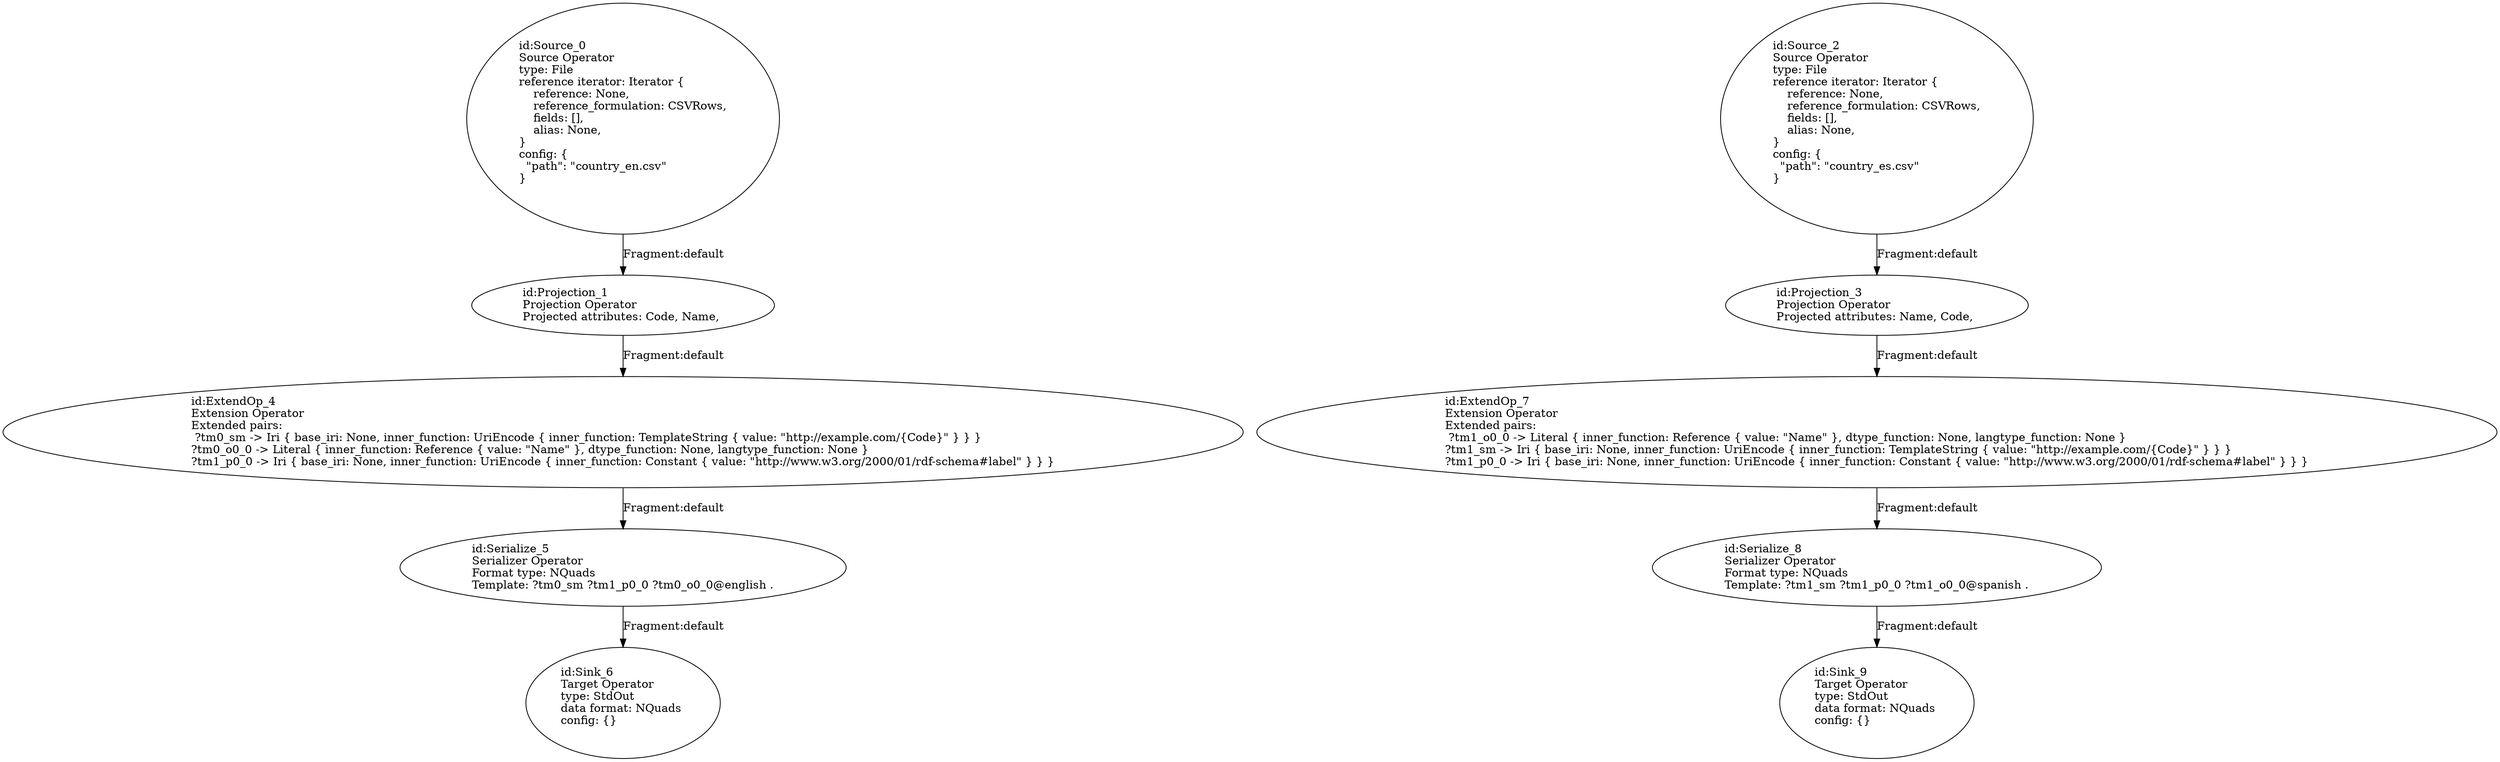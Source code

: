 digraph {
    0 [ label = "id:Source_0 \lSource Operator\ltype: File \lreference iterator: Iterator {\l    reference: None,\l    reference_formulation: CSVRows,\l    fields: [],\l    alias: None,\l} \lconfig: {\l  \"path\": \"country_en.csv\"\l}\l             " ]
    1 [ label = "id:Projection_1 \lProjection Operator\lProjected attributes: Code, Name, " ]
    2 [ label = "id:Source_2 \lSource Operator\ltype: File \lreference iterator: Iterator {\l    reference: None,\l    reference_formulation: CSVRows,\l    fields: [],\l    alias: None,\l} \lconfig: {\l  \"path\": \"country_es.csv\"\l}\l             " ]
    3 [ label = "id:Projection_3 \lProjection Operator\lProjected attributes: Name, Code, " ]
    4 [ label = "id:ExtendOp_4 \lExtension Operator\lExtended pairs: \l ?tm0_sm -> Iri { base_iri: None, inner_function: UriEncode { inner_function: TemplateString { value: \"http://example.com/{Code}\" } } }\l?tm0_o0_0 -> Literal { inner_function: Reference { value: \"Name\" }, dtype_function: None, langtype_function: None }\l?tm1_p0_0 -> Iri { base_iri: None, inner_function: UriEncode { inner_function: Constant { value: \"http://www.w3.org/2000/01/rdf-schema#label\" } } }" ]
    5 [ label = "id:Serialize_5 \lSerializer Operator\lFormat type: NQuads\lTemplate: ?tm0_sm ?tm1_p0_0 ?tm0_o0_0@english ." ]
    6 [ label = "id:Sink_6 \lTarget Operator\ltype: StdOut \ldata format: NQuads \lconfig: {}\l             " ]
    7 [ label = "id:ExtendOp_7 \lExtension Operator\lExtended pairs: \l ?tm1_o0_0 -> Literal { inner_function: Reference { value: \"Name\" }, dtype_function: None, langtype_function: None }\l?tm1_sm -> Iri { base_iri: None, inner_function: UriEncode { inner_function: TemplateString { value: \"http://example.com/{Code}\" } } }\l?tm1_p0_0 -> Iri { base_iri: None, inner_function: UriEncode { inner_function: Constant { value: \"http://www.w3.org/2000/01/rdf-schema#label\" } } }" ]
    8 [ label = "id:Serialize_8 \lSerializer Operator\lFormat type: NQuads\lTemplate: ?tm1_sm ?tm1_p0_0 ?tm1_o0_0@spanish ." ]
    9 [ label = "id:Sink_9 \lTarget Operator\ltype: StdOut \ldata format: NQuads \lconfig: {}\l             " ]
    0 -> 1 [ label = "Fragment:default" ]
    2 -> 3 [ label = "Fragment:default" ]
    1 -> 4 [ label = "Fragment:default" ]
    4 -> 5 [ label = "Fragment:default" ]
    5 -> 6 [ label = "Fragment:default" ]
    3 -> 7 [ label = "Fragment:default" ]
    7 -> 8 [ label = "Fragment:default" ]
    8 -> 9 [ label = "Fragment:default" ]
}
